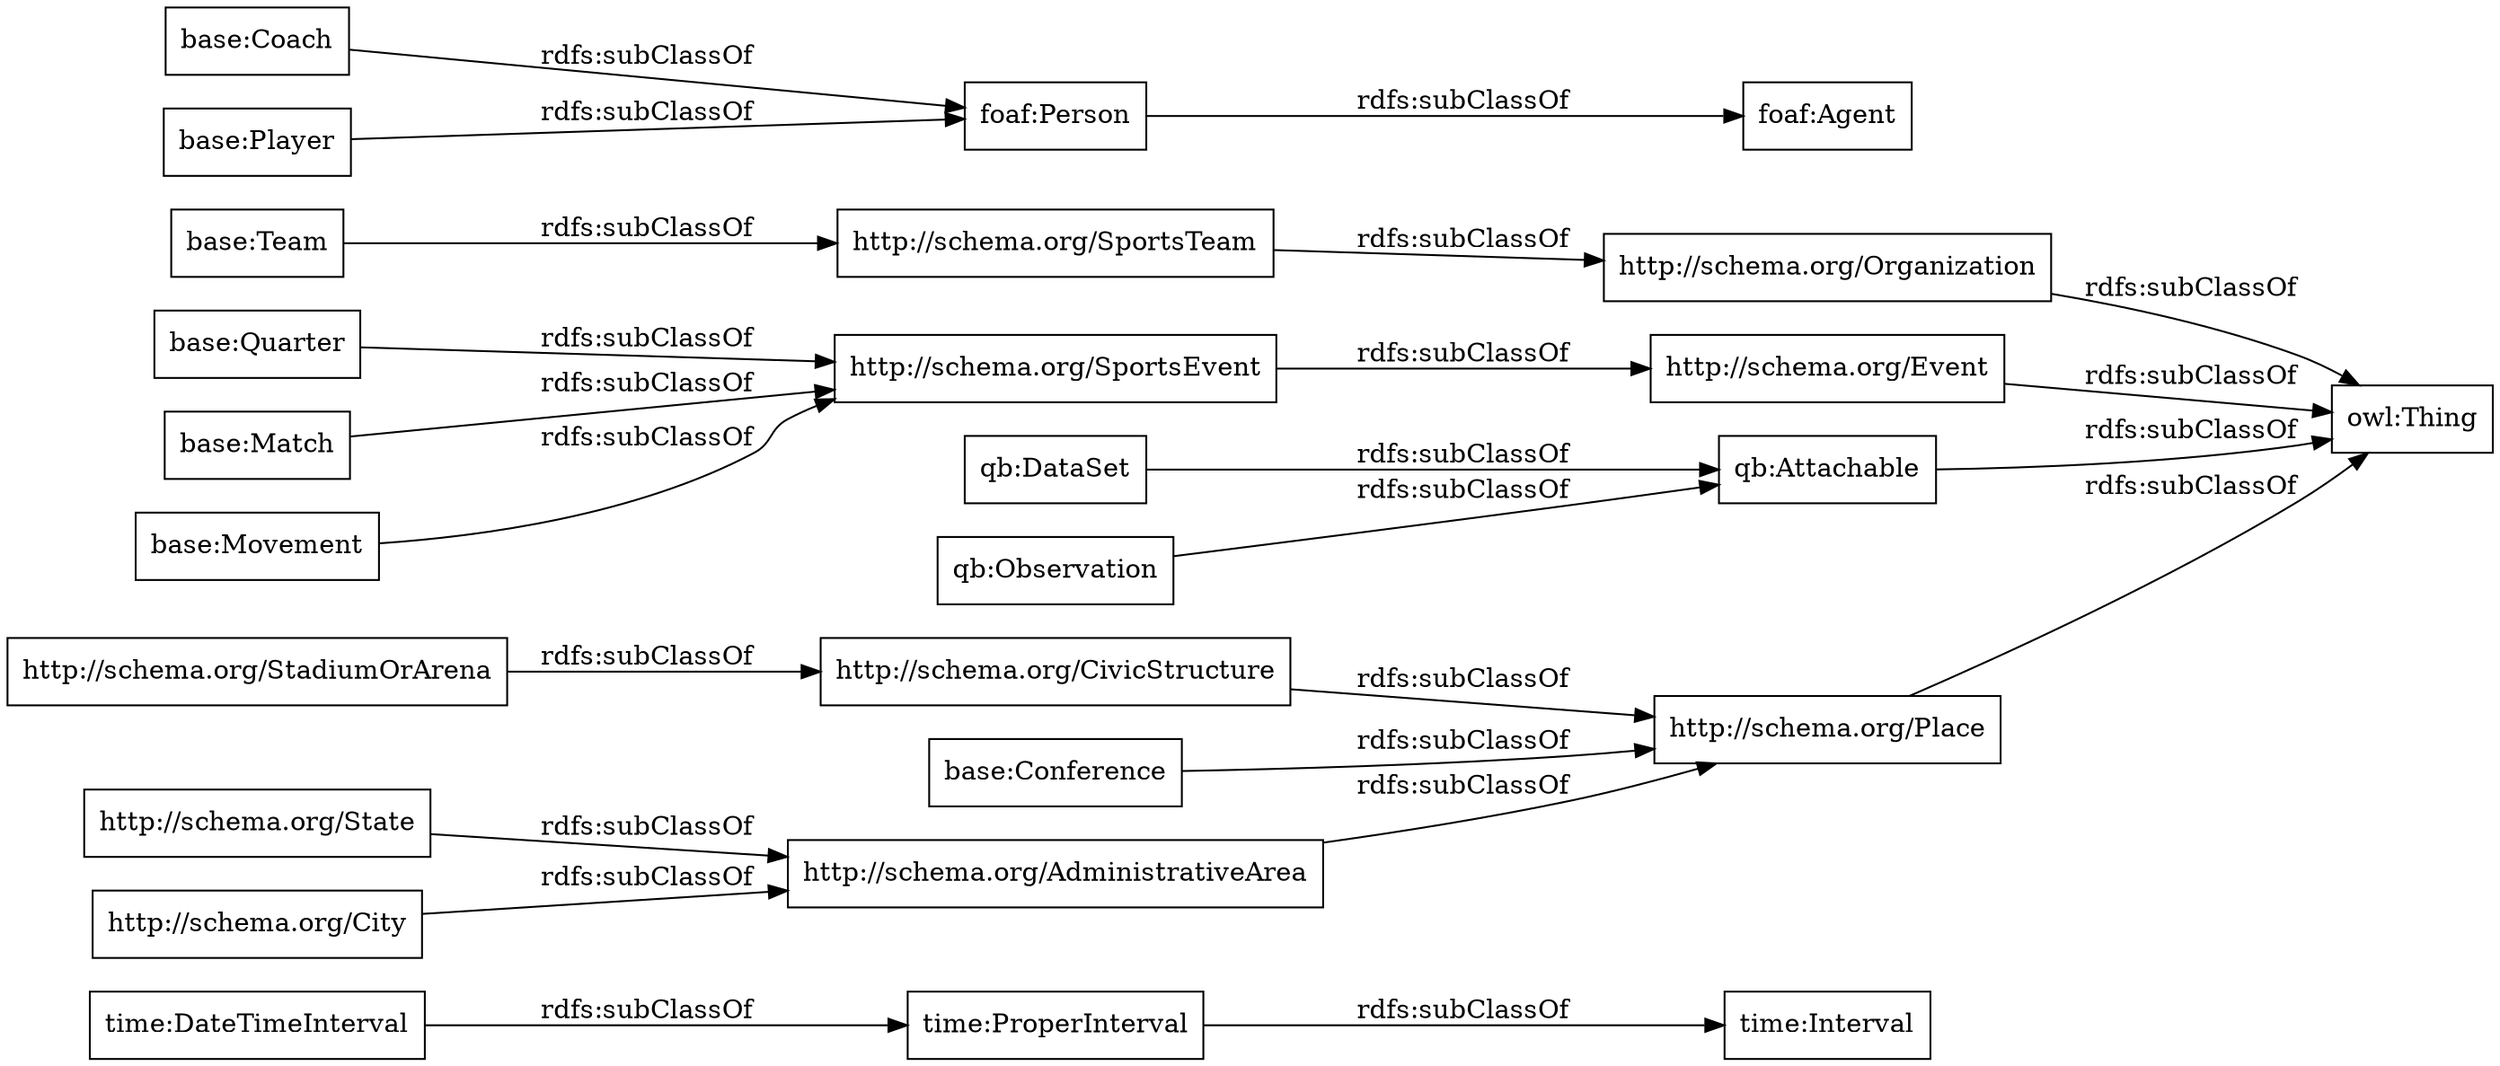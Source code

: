 digraph ar2dtool_diagram { 
rankdir=LR;
size="1000"
node [shape = rectangle, color="black"]; "time:DateTimeInterval" "http://schema.org/AdministrativeArea" "base:Team" "qb:DataSet" "http://schema.org/CivicStructure" "base:Coach" "http://schema.org/SportsEvent" "time:ProperInterval" "http://schema.org/SportsTeam" "http://schema.org/Organization" "http://schema.org/State" "time:Interval" "http://schema.org/City" "http://schema.org/Event" "qb:Attachable" "foaf:Person" "base:Player" "base:Quarter" "http://schema.org/StadiumOrArena" "base:Match" "qb:Observation" "http://schema.org/Place" "base:Movement" "base:Conference" ; /*classes style*/
	"http://schema.org/CivicStructure" -> "http://schema.org/Place" [ label = "rdfs:subClassOf" ];
	"http://schema.org/SportsTeam" -> "http://schema.org/Organization" [ label = "rdfs:subClassOf" ];
	"time:DateTimeInterval" -> "time:ProperInterval" [ label = "rdfs:subClassOf" ];
	"base:Quarter" -> "http://schema.org/SportsEvent" [ label = "rdfs:subClassOf" ];
	"http://schema.org/Event" -> "owl:Thing" [ label = "rdfs:subClassOf" ];
	"http://schema.org/StadiumOrArena" -> "http://schema.org/CivicStructure" [ label = "rdfs:subClassOf" ];
	"http://schema.org/State" -> "http://schema.org/AdministrativeArea" [ label = "rdfs:subClassOf" ];
	"http://schema.org/City" -> "http://schema.org/AdministrativeArea" [ label = "rdfs:subClassOf" ];
	"http://schema.org/Organization" -> "owl:Thing" [ label = "rdfs:subClassOf" ];
	"foaf:Person" -> "foaf:Agent" [ label = "rdfs:subClassOf" ];
	"base:Conference" -> "http://schema.org/Place" [ label = "rdfs:subClassOf" ];
	"qb:DataSet" -> "qb:Attachable" [ label = "rdfs:subClassOf" ];
	"http://schema.org/SportsEvent" -> "http://schema.org/Event" [ label = "rdfs:subClassOf" ];
	"base:Match" -> "http://schema.org/SportsEvent" [ label = "rdfs:subClassOf" ];
	"qb:Observation" -> "qb:Attachable" [ label = "rdfs:subClassOf" ];
	"base:Player" -> "foaf:Person" [ label = "rdfs:subClassOf" ];
	"time:ProperInterval" -> "time:Interval" [ label = "rdfs:subClassOf" ];
	"base:Movement" -> "http://schema.org/SportsEvent" [ label = "rdfs:subClassOf" ];
	"http://schema.org/AdministrativeArea" -> "http://schema.org/Place" [ label = "rdfs:subClassOf" ];
	"http://schema.org/Place" -> "owl:Thing" [ label = "rdfs:subClassOf" ];
	"base:Team" -> "http://schema.org/SportsTeam" [ label = "rdfs:subClassOf" ];
	"base:Coach" -> "foaf:Person" [ label = "rdfs:subClassOf" ];
	"qb:Attachable" -> "owl:Thing" [ label = "rdfs:subClassOf" ];

}
